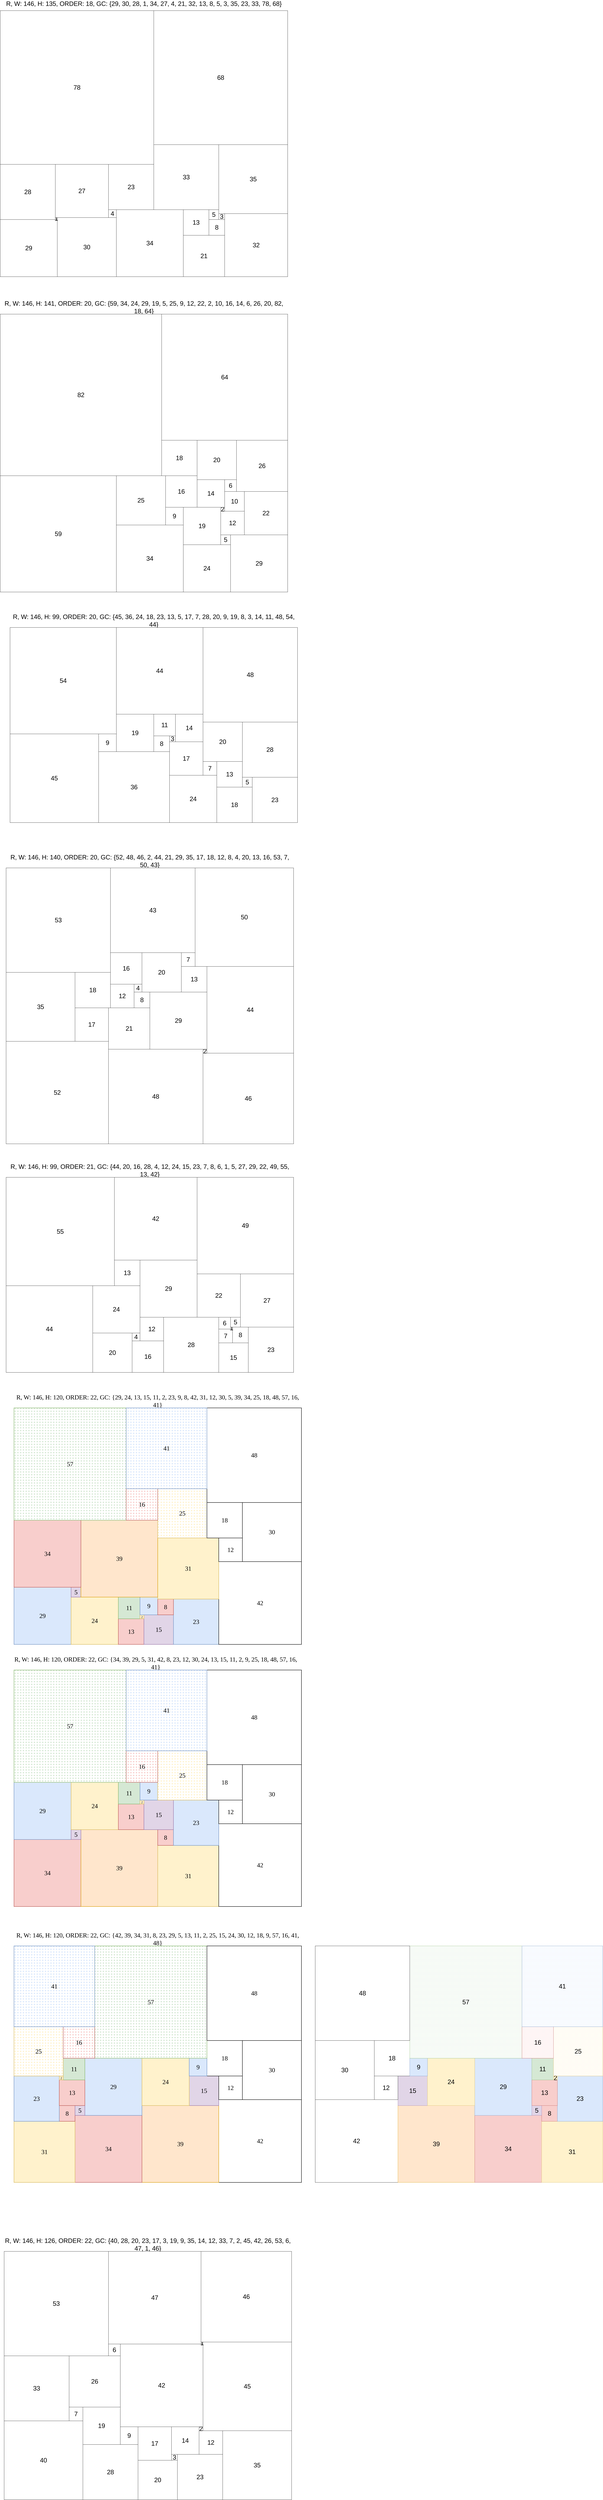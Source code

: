<mxfile version="21.2.1" type="device">
  <diagram name="Page-1" id="H1nZVYqxkzLZFgEqRADx">
    <mxGraphModel dx="1320" dy="6595" grid="0" gridSize="10" guides="1" tooltips="1" connect="1" arrows="1" fold="1" page="1" pageScale="1" pageWidth="850" pageHeight="1100" math="0" shadow="0">
      <root>
        <mxCell id="0" />
        <mxCell id="1" parent="0" />
        <mxCell id="AsBp8XiL8Dx4Y6rQVwFH-9757" value="R, W: 146, H: 135, ORDER: 18, GC: {29, 30, 28, 1, 34, 27, 4, 21, 32, 13, 8, 5, 3, 35, 23, 33, 78, 68} " style="text;html=1;strokeColor=none;fillColor=none;align=center;verticalAlign=middle;whiteSpace=wrap;rounded=0;fontSize=32;" parent="1" vertex="1">
          <mxGeometry x="50" width="1460" height="30" as="geometry" />
        </mxCell>
        <mxCell id="SFHA7BVC_VP3I74WH4uw-636" value="R, W: 146, H: 141, ORDER: 20, GC: {59, 34, 24, 29, 19, 5, 25, 9, 12, 22, 2, 10, 16, 14, 6, 26, 20, 82, 18, 64} " style="text;html=1;strokeColor=none;fillColor=none;align=center;verticalAlign=middle;whiteSpace=wrap;rounded=0;fontSize=32;" parent="1" vertex="1">
          <mxGeometry x="50" y="1540" width="1460" height="30" as="geometry" />
        </mxCell>
        <mxCell id="SFHA7BVC_VP3I74WH4uw-657" value="R, W: 146, H: 99, ORDER: 20, GC: {45, 36, 24, 18, 23, 13, 5, 17, 7, 28, 20, 9, 19, 8, 3, 14, 11, 48, 54, 44} " style="text;html=1;strokeColor=none;fillColor=none;align=center;verticalAlign=middle;whiteSpace=wrap;rounded=0;fontSize=32;" parent="1" vertex="1">
          <mxGeometry x="100" y="3130" width="1460" height="30" as="geometry" />
        </mxCell>
        <mxCell id="SFHA7BVC_VP3I74WH4uw-678" value="R, W: 146, H: 140, ORDER: 20, GC: {52, 48, 46, 2, 44, 21, 29, 35, 17, 18, 12, 8, 4, 20, 13, 16, 53, 7, 50, 43} " style="text;html=1;strokeColor=none;fillColor=none;align=center;verticalAlign=middle;whiteSpace=wrap;rounded=0;fontSize=32;" parent="1" vertex="1">
          <mxGeometry x="80" y="4350" width="1460" height="30" as="geometry" />
        </mxCell>
        <mxCell id="SFHA7BVC_VP3I74WH4uw-699" value="R, W: 146, H: 99, ORDER: 21, GC: {44, 20, 16, 28, 4, 12, 24, 15, 23, 7, 8, 6, 1, 5, 27, 29, 22, 49, 55, 13, 42} " style="text;html=1;strokeColor=none;fillColor=none;align=center;verticalAlign=middle;whiteSpace=wrap;rounded=0;fontSize=32;" parent="1" vertex="1">
          <mxGeometry x="80" y="5920" width="1460" height="30" as="geometry" />
        </mxCell>
        <mxCell id="SFHA7BVC_VP3I74WH4uw-721" value="R, W: 146, H: 120, ORDER: 22, GC: {29, 24, 13, 15, 11, 2, 23, 9, 8, 42, 31, 12, 30, 5, 39, 34, 25, 18, 48, 57, 16, 41} " style="text;html=1;strokeColor=none;fillColor=none;align=center;verticalAlign=middle;whiteSpace=wrap;rounded=0;fontSize=32;fontFamily=CMU Serif;strokeWidth=2;" parent="1" vertex="1">
          <mxGeometry x="120" y="7090" width="1460" height="30" as="geometry" />
        </mxCell>
        <mxCell id="SFHA7BVC_VP3I74WH4uw-744" value="R, W: 146, H: 120, ORDER: 22, GC: {34, 39, 29, 5, 31, 42, 8, 23, 12, 30, 24, 13, 15, 11, 2, 9, 25, 18, 48, 57, 16, 41} " style="text;html=1;strokeColor=none;fillColor=none;align=center;verticalAlign=middle;whiteSpace=wrap;rounded=0;fontSize=32;fontFamily=CMU Serif;strokeWidth=2;" parent="1" vertex="1">
          <mxGeometry x="110" y="8420" width="1460" height="30" as="geometry" />
        </mxCell>
        <mxCell id="SFHA7BVC_VP3I74WH4uw-767" value="R, W: 146, H: 120, ORDER: 22, GC: {42, 39, 34, 31, 8, 23, 29, 5, 13, 11, 2, 25, 15, 24, 30, 12, 18, 9, 57, 16, 41, 48} " style="text;html=1;strokeColor=none;fillColor=none;align=center;verticalAlign=middle;whiteSpace=wrap;rounded=0;fontSize=32;fontFamily=CMU Serif;strokeWidth=2;" parent="1" vertex="1">
          <mxGeometry x="120" y="9820" width="1460" height="30" as="geometry" />
        </mxCell>
        <mxCell id="SFHA7BVC_VP3I74WH4uw-790" value="R, W: 146, H: 126, ORDER: 22, GC: {40, 28, 20, 23, 17, 3, 19, 9, 35, 14, 12, 33, 7, 2, 45, 42, 26, 53, 6, 47, 1, 46} " style="text;html=1;strokeColor=none;fillColor=none;align=center;verticalAlign=middle;whiteSpace=wrap;rounded=0;fontSize=32;" parent="1" vertex="1">
          <mxGeometry x="70" y="11370" width="1460" height="30" as="geometry" />
        </mxCell>
        <mxCell id="SFHA7BVC_VP3I74WH4uw-813" value="" style="group;flipV=1;" parent="1" vertex="1" connectable="0">
          <mxGeometry x="50" y="50" width="1460" height="1350" as="geometry" />
        </mxCell>
        <mxCell id="761dnnyQ54j-Cl0NHfQN-9758" value="29" style="rounded=0;whiteSpace=wrap;html=1;fontSize=32;" parent="SFHA7BVC_VP3I74WH4uw-813" vertex="1">
          <mxGeometry y="1060" width="290" height="290" as="geometry" />
        </mxCell>
        <mxCell id="761dnnyQ54j-Cl0NHfQN-9759" value="30" style="rounded=0;whiteSpace=wrap;html=1;fontSize=32;" parent="SFHA7BVC_VP3I74WH4uw-813" vertex="1">
          <mxGeometry x="290" y="1050" width="300" height="300" as="geometry" />
        </mxCell>
        <mxCell id="761dnnyQ54j-Cl0NHfQN-9760" value="28" style="rounded=0;whiteSpace=wrap;html=1;fontSize=32;" parent="SFHA7BVC_VP3I74WH4uw-813" vertex="1">
          <mxGeometry y="780" width="280" height="280" as="geometry" />
        </mxCell>
        <mxCell id="761dnnyQ54j-Cl0NHfQN-9761" value="1" style="rounded=0;whiteSpace=wrap;html=1;fontSize=32;" parent="SFHA7BVC_VP3I74WH4uw-813" vertex="1">
          <mxGeometry x="280" y="1050" width="10" height="10" as="geometry" />
        </mxCell>
        <mxCell id="761dnnyQ54j-Cl0NHfQN-9762" value="34" style="rounded=0;whiteSpace=wrap;html=1;fontSize=32;" parent="SFHA7BVC_VP3I74WH4uw-813" vertex="1">
          <mxGeometry x="590" y="1010" width="340" height="340" as="geometry" />
        </mxCell>
        <mxCell id="761dnnyQ54j-Cl0NHfQN-9763" value="27" style="rounded=0;whiteSpace=wrap;html=1;fontSize=32;" parent="SFHA7BVC_VP3I74WH4uw-813" vertex="1">
          <mxGeometry x="280" y="780" width="270" height="270" as="geometry" />
        </mxCell>
        <mxCell id="761dnnyQ54j-Cl0NHfQN-9764" value="4" style="rounded=0;whiteSpace=wrap;html=1;fontSize=32;" parent="SFHA7BVC_VP3I74WH4uw-813" vertex="1">
          <mxGeometry x="550" y="1010" width="40" height="40" as="geometry" />
        </mxCell>
        <mxCell id="761dnnyQ54j-Cl0NHfQN-9765" value="21" style="rounded=0;whiteSpace=wrap;html=1;fontSize=32;" parent="SFHA7BVC_VP3I74WH4uw-813" vertex="1">
          <mxGeometry x="930" y="1140" width="210" height="210" as="geometry" />
        </mxCell>
        <mxCell id="761dnnyQ54j-Cl0NHfQN-9766" value="32" style="rounded=0;whiteSpace=wrap;html=1;fontSize=32;" parent="SFHA7BVC_VP3I74WH4uw-813" vertex="1">
          <mxGeometry x="1140" y="1030" width="320" height="320" as="geometry" />
        </mxCell>
        <mxCell id="761dnnyQ54j-Cl0NHfQN-9767" value="13" style="rounded=0;whiteSpace=wrap;html=1;fontSize=32;" parent="SFHA7BVC_VP3I74WH4uw-813" vertex="1">
          <mxGeometry x="930" y="1010" width="130" height="130" as="geometry" />
        </mxCell>
        <mxCell id="761dnnyQ54j-Cl0NHfQN-9768" value="8" style="rounded=0;whiteSpace=wrap;html=1;fontSize=32;" parent="SFHA7BVC_VP3I74WH4uw-813" vertex="1">
          <mxGeometry x="1060" y="1060" width="80" height="80" as="geometry" />
        </mxCell>
        <mxCell id="761dnnyQ54j-Cl0NHfQN-9769" value="5" style="rounded=0;whiteSpace=wrap;html=1;fontSize=32;" parent="SFHA7BVC_VP3I74WH4uw-813" vertex="1">
          <mxGeometry x="1060" y="1010" width="50" height="50" as="geometry" />
        </mxCell>
        <mxCell id="761dnnyQ54j-Cl0NHfQN-9770" value="3" style="rounded=0;whiteSpace=wrap;html=1;fontSize=32;" parent="SFHA7BVC_VP3I74WH4uw-813" vertex="1">
          <mxGeometry x="1110" y="1030" width="30" height="30" as="geometry" />
        </mxCell>
        <mxCell id="761dnnyQ54j-Cl0NHfQN-9771" value="35" style="rounded=0;whiteSpace=wrap;html=1;fontSize=32;" parent="SFHA7BVC_VP3I74WH4uw-813" vertex="1">
          <mxGeometry x="1110" y="680" width="350" height="350" as="geometry" />
        </mxCell>
        <mxCell id="761dnnyQ54j-Cl0NHfQN-9772" value="23" style="rounded=0;whiteSpace=wrap;html=1;fontSize=32;" parent="SFHA7BVC_VP3I74WH4uw-813" vertex="1">
          <mxGeometry x="550" y="780" width="230" height="230" as="geometry" />
        </mxCell>
        <mxCell id="761dnnyQ54j-Cl0NHfQN-9773" value="33" style="rounded=0;whiteSpace=wrap;html=1;fontSize=32;" parent="SFHA7BVC_VP3I74WH4uw-813" vertex="1">
          <mxGeometry x="780" y="680" width="330" height="330" as="geometry" />
        </mxCell>
        <mxCell id="761dnnyQ54j-Cl0NHfQN-9774" value="78" style="rounded=0;whiteSpace=wrap;html=1;fontSize=32;" parent="SFHA7BVC_VP3I74WH4uw-813" vertex="1">
          <mxGeometry width="780" height="780" as="geometry" />
        </mxCell>
        <mxCell id="761dnnyQ54j-Cl0NHfQN-9775" value="68" style="rounded=0;whiteSpace=wrap;html=1;fontSize=32;" parent="SFHA7BVC_VP3I74WH4uw-813" vertex="1">
          <mxGeometry x="780" width="680" height="680" as="geometry" />
        </mxCell>
        <mxCell id="SFHA7BVC_VP3I74WH4uw-814" value="" style="group;flipV=1;" parent="1" vertex="1" connectable="0">
          <mxGeometry x="50" y="1590" width="1460" height="1410" as="geometry" />
        </mxCell>
        <mxCell id="SFHA7BVC_VP3I74WH4uw-637" value="59" style="rounded=0;whiteSpace=wrap;html=1;fontSize=32;" parent="SFHA7BVC_VP3I74WH4uw-814" vertex="1">
          <mxGeometry y="820" width="590" height="590" as="geometry" />
        </mxCell>
        <mxCell id="SFHA7BVC_VP3I74WH4uw-638" value="34" style="rounded=0;whiteSpace=wrap;html=1;fontSize=32;" parent="SFHA7BVC_VP3I74WH4uw-814" vertex="1">
          <mxGeometry x="590" y="1070" width="340" height="340" as="geometry" />
        </mxCell>
        <mxCell id="SFHA7BVC_VP3I74WH4uw-639" value="24" style="rounded=0;whiteSpace=wrap;html=1;fontSize=32;" parent="SFHA7BVC_VP3I74WH4uw-814" vertex="1">
          <mxGeometry x="930" y="1170" width="240" height="240" as="geometry" />
        </mxCell>
        <mxCell id="SFHA7BVC_VP3I74WH4uw-640" value="29" style="rounded=0;whiteSpace=wrap;html=1;fontSize=32;" parent="SFHA7BVC_VP3I74WH4uw-814" vertex="1">
          <mxGeometry x="1170" y="1120" width="290" height="290" as="geometry" />
        </mxCell>
        <mxCell id="SFHA7BVC_VP3I74WH4uw-641" value="19" style="rounded=0;whiteSpace=wrap;html=1;fontSize=32;" parent="SFHA7BVC_VP3I74WH4uw-814" vertex="1">
          <mxGeometry x="930" y="980" width="190" height="190" as="geometry" />
        </mxCell>
        <mxCell id="SFHA7BVC_VP3I74WH4uw-642" value="5" style="rounded=0;whiteSpace=wrap;html=1;fontSize=32;" parent="SFHA7BVC_VP3I74WH4uw-814" vertex="1">
          <mxGeometry x="1120" y="1120" width="50" height="50" as="geometry" />
        </mxCell>
        <mxCell id="SFHA7BVC_VP3I74WH4uw-643" value="25" style="rounded=0;whiteSpace=wrap;html=1;fontSize=32;" parent="SFHA7BVC_VP3I74WH4uw-814" vertex="1">
          <mxGeometry x="590" y="820" width="250" height="250" as="geometry" />
        </mxCell>
        <mxCell id="SFHA7BVC_VP3I74WH4uw-644" value="9" style="rounded=0;whiteSpace=wrap;html=1;fontSize=32;" parent="SFHA7BVC_VP3I74WH4uw-814" vertex="1">
          <mxGeometry x="840" y="980" width="90" height="90" as="geometry" />
        </mxCell>
        <mxCell id="SFHA7BVC_VP3I74WH4uw-645" value="12" style="rounded=0;whiteSpace=wrap;html=1;fontSize=32;" parent="SFHA7BVC_VP3I74WH4uw-814" vertex="1">
          <mxGeometry x="1120" y="1000" width="120" height="120" as="geometry" />
        </mxCell>
        <mxCell id="SFHA7BVC_VP3I74WH4uw-646" value="22" style="rounded=0;whiteSpace=wrap;html=1;fontSize=32;" parent="SFHA7BVC_VP3I74WH4uw-814" vertex="1">
          <mxGeometry x="1240" y="900" width="220" height="220" as="geometry" />
        </mxCell>
        <mxCell id="SFHA7BVC_VP3I74WH4uw-647" value="2" style="rounded=0;whiteSpace=wrap;html=1;fontSize=32;" parent="SFHA7BVC_VP3I74WH4uw-814" vertex="1">
          <mxGeometry x="1120" y="980" width="20" height="20" as="geometry" />
        </mxCell>
        <mxCell id="SFHA7BVC_VP3I74WH4uw-648" value="10" style="rounded=0;whiteSpace=wrap;html=1;fontSize=32;" parent="SFHA7BVC_VP3I74WH4uw-814" vertex="1">
          <mxGeometry x="1140" y="900" width="100" height="100" as="geometry" />
        </mxCell>
        <mxCell id="SFHA7BVC_VP3I74WH4uw-649" value="16" style="rounded=0;whiteSpace=wrap;html=1;fontSize=32;" parent="SFHA7BVC_VP3I74WH4uw-814" vertex="1">
          <mxGeometry x="840" y="820" width="160" height="160" as="geometry" />
        </mxCell>
        <mxCell id="SFHA7BVC_VP3I74WH4uw-650" value="14" style="rounded=0;whiteSpace=wrap;html=1;fontSize=32;" parent="SFHA7BVC_VP3I74WH4uw-814" vertex="1">
          <mxGeometry x="1000" y="840" width="140" height="140" as="geometry" />
        </mxCell>
        <mxCell id="SFHA7BVC_VP3I74WH4uw-651" value="6" style="rounded=0;whiteSpace=wrap;html=1;fontSize=32;" parent="SFHA7BVC_VP3I74WH4uw-814" vertex="1">
          <mxGeometry x="1140" y="840" width="60" height="60" as="geometry" />
        </mxCell>
        <mxCell id="SFHA7BVC_VP3I74WH4uw-652" value="26" style="rounded=0;whiteSpace=wrap;html=1;fontSize=32;" parent="SFHA7BVC_VP3I74WH4uw-814" vertex="1">
          <mxGeometry x="1200" y="640" width="260" height="260" as="geometry" />
        </mxCell>
        <mxCell id="SFHA7BVC_VP3I74WH4uw-653" value="20" style="rounded=0;whiteSpace=wrap;html=1;fontSize=32;" parent="SFHA7BVC_VP3I74WH4uw-814" vertex="1">
          <mxGeometry x="1000" y="640" width="200" height="200" as="geometry" />
        </mxCell>
        <mxCell id="SFHA7BVC_VP3I74WH4uw-654" value="82" style="rounded=0;whiteSpace=wrap;html=1;fontSize=32;" parent="SFHA7BVC_VP3I74WH4uw-814" vertex="1">
          <mxGeometry width="820" height="820" as="geometry" />
        </mxCell>
        <mxCell id="SFHA7BVC_VP3I74WH4uw-655" value="18" style="rounded=0;whiteSpace=wrap;html=1;fontSize=32;" parent="SFHA7BVC_VP3I74WH4uw-814" vertex="1">
          <mxGeometry x="820" y="640" width="180" height="180" as="geometry" />
        </mxCell>
        <mxCell id="SFHA7BVC_VP3I74WH4uw-656" value="64" style="rounded=0;whiteSpace=wrap;html=1;fontSize=32;" parent="SFHA7BVC_VP3I74WH4uw-814" vertex="1">
          <mxGeometry x="820" width="640" height="640" as="geometry" />
        </mxCell>
        <mxCell id="SFHA7BVC_VP3I74WH4uw-815" value="" style="group;flipV=1;" parent="1" vertex="1" connectable="0">
          <mxGeometry x="100" y="3180" width="1460" height="990" as="geometry" />
        </mxCell>
        <mxCell id="SFHA7BVC_VP3I74WH4uw-658" value="45" style="rounded=0;whiteSpace=wrap;html=1;fontSize=32;" parent="SFHA7BVC_VP3I74WH4uw-815" vertex="1">
          <mxGeometry y="540" width="450" height="450" as="geometry" />
        </mxCell>
        <mxCell id="SFHA7BVC_VP3I74WH4uw-659" value="36" style="rounded=0;whiteSpace=wrap;html=1;fontSize=32;" parent="SFHA7BVC_VP3I74WH4uw-815" vertex="1">
          <mxGeometry x="450" y="630" width="360" height="360" as="geometry" />
        </mxCell>
        <mxCell id="SFHA7BVC_VP3I74WH4uw-660" value="24" style="rounded=0;whiteSpace=wrap;html=1;fontSize=32;" parent="SFHA7BVC_VP3I74WH4uw-815" vertex="1">
          <mxGeometry x="810" y="750" width="240" height="240" as="geometry" />
        </mxCell>
        <mxCell id="SFHA7BVC_VP3I74WH4uw-661" value="18" style="rounded=0;whiteSpace=wrap;html=1;fontSize=32;" parent="SFHA7BVC_VP3I74WH4uw-815" vertex="1">
          <mxGeometry x="1050" y="810" width="180" height="180" as="geometry" />
        </mxCell>
        <mxCell id="SFHA7BVC_VP3I74WH4uw-662" value="23" style="rounded=0;whiteSpace=wrap;html=1;fontSize=32;" parent="SFHA7BVC_VP3I74WH4uw-815" vertex="1">
          <mxGeometry x="1230" y="760" width="230" height="230" as="geometry" />
        </mxCell>
        <mxCell id="SFHA7BVC_VP3I74WH4uw-663" value="13" style="rounded=0;whiteSpace=wrap;html=1;fontSize=32;" parent="SFHA7BVC_VP3I74WH4uw-815" vertex="1">
          <mxGeometry x="1050" y="680" width="130" height="130" as="geometry" />
        </mxCell>
        <mxCell id="SFHA7BVC_VP3I74WH4uw-664" value="5" style="rounded=0;whiteSpace=wrap;html=1;fontSize=32;" parent="SFHA7BVC_VP3I74WH4uw-815" vertex="1">
          <mxGeometry x="1180" y="760" width="50" height="50" as="geometry" />
        </mxCell>
        <mxCell id="SFHA7BVC_VP3I74WH4uw-665" value="17" style="rounded=0;whiteSpace=wrap;html=1;fontSize=32;" parent="SFHA7BVC_VP3I74WH4uw-815" vertex="1">
          <mxGeometry x="810" y="580" width="170" height="170" as="geometry" />
        </mxCell>
        <mxCell id="SFHA7BVC_VP3I74WH4uw-666" value="7" style="rounded=0;whiteSpace=wrap;html=1;fontSize=32;" parent="SFHA7BVC_VP3I74WH4uw-815" vertex="1">
          <mxGeometry x="980" y="680" width="70" height="70" as="geometry" />
        </mxCell>
        <mxCell id="SFHA7BVC_VP3I74WH4uw-667" value="28" style="rounded=0;whiteSpace=wrap;html=1;fontSize=32;" parent="SFHA7BVC_VP3I74WH4uw-815" vertex="1">
          <mxGeometry x="1180" y="480" width="280" height="280" as="geometry" />
        </mxCell>
        <mxCell id="SFHA7BVC_VP3I74WH4uw-668" value="20" style="rounded=0;whiteSpace=wrap;html=1;fontSize=32;" parent="SFHA7BVC_VP3I74WH4uw-815" vertex="1">
          <mxGeometry x="980" y="480" width="200" height="200" as="geometry" />
        </mxCell>
        <mxCell id="SFHA7BVC_VP3I74WH4uw-669" value="9" style="rounded=0;whiteSpace=wrap;html=1;fontSize=32;" parent="SFHA7BVC_VP3I74WH4uw-815" vertex="1">
          <mxGeometry x="450" y="540" width="90" height="90" as="geometry" />
        </mxCell>
        <mxCell id="SFHA7BVC_VP3I74WH4uw-670" value="19" style="rounded=0;whiteSpace=wrap;html=1;fontSize=32;" parent="SFHA7BVC_VP3I74WH4uw-815" vertex="1">
          <mxGeometry x="540" y="440" width="190" height="190" as="geometry" />
        </mxCell>
        <mxCell id="SFHA7BVC_VP3I74WH4uw-671" value="8" style="rounded=0;whiteSpace=wrap;html=1;fontSize=32;" parent="SFHA7BVC_VP3I74WH4uw-815" vertex="1">
          <mxGeometry x="730" y="550" width="80" height="80" as="geometry" />
        </mxCell>
        <mxCell id="SFHA7BVC_VP3I74WH4uw-672" value="3" style="rounded=0;whiteSpace=wrap;html=1;fontSize=32;" parent="SFHA7BVC_VP3I74WH4uw-815" vertex="1">
          <mxGeometry x="810" y="550" width="30" height="30" as="geometry" />
        </mxCell>
        <mxCell id="SFHA7BVC_VP3I74WH4uw-673" value="14" style="rounded=0;whiteSpace=wrap;html=1;fontSize=32;" parent="SFHA7BVC_VP3I74WH4uw-815" vertex="1">
          <mxGeometry x="840" y="440" width="140" height="140" as="geometry" />
        </mxCell>
        <mxCell id="SFHA7BVC_VP3I74WH4uw-674" value="11" style="rounded=0;whiteSpace=wrap;html=1;fontSize=32;" parent="SFHA7BVC_VP3I74WH4uw-815" vertex="1">
          <mxGeometry x="730" y="440" width="110" height="110" as="geometry" />
        </mxCell>
        <mxCell id="SFHA7BVC_VP3I74WH4uw-675" value="48" style="rounded=0;whiteSpace=wrap;html=1;fontSize=32;" parent="SFHA7BVC_VP3I74WH4uw-815" vertex="1">
          <mxGeometry x="980" width="480" height="480" as="geometry" />
        </mxCell>
        <mxCell id="SFHA7BVC_VP3I74WH4uw-676" value="54" style="rounded=0;whiteSpace=wrap;html=1;fontSize=32;" parent="SFHA7BVC_VP3I74WH4uw-815" vertex="1">
          <mxGeometry width="540" height="540" as="geometry" />
        </mxCell>
        <mxCell id="SFHA7BVC_VP3I74WH4uw-677" value="44" style="rounded=0;whiteSpace=wrap;html=1;fontSize=32;" parent="SFHA7BVC_VP3I74WH4uw-815" vertex="1">
          <mxGeometry x="540" width="440" height="440" as="geometry" />
        </mxCell>
        <mxCell id="SFHA7BVC_VP3I74WH4uw-816" value="" style="group;flipV=1;" parent="1" vertex="1" connectable="0">
          <mxGeometry x="80" y="4400" width="1460" height="1400" as="geometry" />
        </mxCell>
        <mxCell id="SFHA7BVC_VP3I74WH4uw-679" value="52" style="rounded=0;whiteSpace=wrap;html=1;fontSize=32;" parent="SFHA7BVC_VP3I74WH4uw-816" vertex="1">
          <mxGeometry y="880" width="520" height="520" as="geometry" />
        </mxCell>
        <mxCell id="SFHA7BVC_VP3I74WH4uw-680" value="48" style="rounded=0;whiteSpace=wrap;html=1;fontSize=32;" parent="SFHA7BVC_VP3I74WH4uw-816" vertex="1">
          <mxGeometry x="520" y="920" width="480" height="480" as="geometry" />
        </mxCell>
        <mxCell id="SFHA7BVC_VP3I74WH4uw-681" value="46" style="rounded=0;whiteSpace=wrap;html=1;fontSize=32;" parent="SFHA7BVC_VP3I74WH4uw-816" vertex="1">
          <mxGeometry x="1000" y="940" width="460" height="460" as="geometry" />
        </mxCell>
        <mxCell id="SFHA7BVC_VP3I74WH4uw-682" value="2" style="rounded=0;whiteSpace=wrap;html=1;fontSize=32;" parent="SFHA7BVC_VP3I74WH4uw-816" vertex="1">
          <mxGeometry x="1000" y="920" width="20" height="20" as="geometry" />
        </mxCell>
        <mxCell id="SFHA7BVC_VP3I74WH4uw-683" value="44" style="rounded=0;whiteSpace=wrap;html=1;fontSize=32;" parent="SFHA7BVC_VP3I74WH4uw-816" vertex="1">
          <mxGeometry x="1020" y="500" width="440" height="440" as="geometry" />
        </mxCell>
        <mxCell id="SFHA7BVC_VP3I74WH4uw-684" value="21" style="rounded=0;whiteSpace=wrap;html=1;fontSize=32;" parent="SFHA7BVC_VP3I74WH4uw-816" vertex="1">
          <mxGeometry x="520" y="710" width="210" height="210" as="geometry" />
        </mxCell>
        <mxCell id="SFHA7BVC_VP3I74WH4uw-685" value="29" style="rounded=0;whiteSpace=wrap;html=1;fontSize=32;" parent="SFHA7BVC_VP3I74WH4uw-816" vertex="1">
          <mxGeometry x="730" y="630" width="290" height="290" as="geometry" />
        </mxCell>
        <mxCell id="SFHA7BVC_VP3I74WH4uw-686" value="35" style="rounded=0;whiteSpace=wrap;html=1;fontSize=32;" parent="SFHA7BVC_VP3I74WH4uw-816" vertex="1">
          <mxGeometry y="530" width="350" height="350" as="geometry" />
        </mxCell>
        <mxCell id="SFHA7BVC_VP3I74WH4uw-687" value="17" style="rounded=0;whiteSpace=wrap;html=1;fontSize=32;" parent="SFHA7BVC_VP3I74WH4uw-816" vertex="1">
          <mxGeometry x="350" y="710" width="170" height="170" as="geometry" />
        </mxCell>
        <mxCell id="SFHA7BVC_VP3I74WH4uw-688" value="18" style="rounded=0;whiteSpace=wrap;html=1;fontSize=32;" parent="SFHA7BVC_VP3I74WH4uw-816" vertex="1">
          <mxGeometry x="350" y="530" width="180" height="180" as="geometry" />
        </mxCell>
        <mxCell id="SFHA7BVC_VP3I74WH4uw-689" value="12" style="rounded=0;whiteSpace=wrap;html=1;fontSize=32;" parent="SFHA7BVC_VP3I74WH4uw-816" vertex="1">
          <mxGeometry x="530" y="590" width="120" height="120" as="geometry" />
        </mxCell>
        <mxCell id="SFHA7BVC_VP3I74WH4uw-690" value="8" style="rounded=0;whiteSpace=wrap;html=1;fontSize=32;" parent="SFHA7BVC_VP3I74WH4uw-816" vertex="1">
          <mxGeometry x="650" y="630" width="80" height="80" as="geometry" />
        </mxCell>
        <mxCell id="SFHA7BVC_VP3I74WH4uw-691" value="4" style="rounded=0;whiteSpace=wrap;html=1;fontSize=32;" parent="SFHA7BVC_VP3I74WH4uw-816" vertex="1">
          <mxGeometry x="650" y="590" width="40" height="40" as="geometry" />
        </mxCell>
        <mxCell id="SFHA7BVC_VP3I74WH4uw-692" value="20" style="rounded=0;whiteSpace=wrap;html=1;fontSize=32;" parent="SFHA7BVC_VP3I74WH4uw-816" vertex="1">
          <mxGeometry x="690" y="430" width="200" height="200" as="geometry" />
        </mxCell>
        <mxCell id="SFHA7BVC_VP3I74WH4uw-693" value="13" style="rounded=0;whiteSpace=wrap;html=1;fontSize=32;" parent="SFHA7BVC_VP3I74WH4uw-816" vertex="1">
          <mxGeometry x="890" y="500" width="130" height="130" as="geometry" />
        </mxCell>
        <mxCell id="SFHA7BVC_VP3I74WH4uw-694" value="16" style="rounded=0;whiteSpace=wrap;html=1;fontSize=32;" parent="SFHA7BVC_VP3I74WH4uw-816" vertex="1">
          <mxGeometry x="530" y="430" width="160" height="160" as="geometry" />
        </mxCell>
        <mxCell id="SFHA7BVC_VP3I74WH4uw-695" value="53" style="rounded=0;whiteSpace=wrap;html=1;fontSize=32;" parent="SFHA7BVC_VP3I74WH4uw-816" vertex="1">
          <mxGeometry width="530" height="530" as="geometry" />
        </mxCell>
        <mxCell id="SFHA7BVC_VP3I74WH4uw-696" value="7" style="rounded=0;whiteSpace=wrap;html=1;fontSize=32;" parent="SFHA7BVC_VP3I74WH4uw-816" vertex="1">
          <mxGeometry x="890" y="430" width="70" height="70" as="geometry" />
        </mxCell>
        <mxCell id="SFHA7BVC_VP3I74WH4uw-697" value="50" style="rounded=0;whiteSpace=wrap;html=1;fontSize=32;" parent="SFHA7BVC_VP3I74WH4uw-816" vertex="1">
          <mxGeometry x="960" width="500" height="500" as="geometry" />
        </mxCell>
        <mxCell id="SFHA7BVC_VP3I74WH4uw-698" value="43" style="rounded=0;whiteSpace=wrap;html=1;fontSize=32;" parent="SFHA7BVC_VP3I74WH4uw-816" vertex="1">
          <mxGeometry x="530" width="430" height="430" as="geometry" />
        </mxCell>
        <mxCell id="SFHA7BVC_VP3I74WH4uw-817" value="" style="group;flipV=1;" parent="1" vertex="1" connectable="0">
          <mxGeometry x="80" y="5970" width="1460" height="990" as="geometry" />
        </mxCell>
        <mxCell id="SFHA7BVC_VP3I74WH4uw-700" value="44" style="rounded=0;whiteSpace=wrap;html=1;fontSize=32;" parent="SFHA7BVC_VP3I74WH4uw-817" vertex="1">
          <mxGeometry y="550" width="440" height="440" as="geometry" />
        </mxCell>
        <mxCell id="SFHA7BVC_VP3I74WH4uw-701" value="20" style="rounded=0;whiteSpace=wrap;html=1;fontSize=32;" parent="SFHA7BVC_VP3I74WH4uw-817" vertex="1">
          <mxGeometry x="440" y="790" width="200" height="200" as="geometry" />
        </mxCell>
        <mxCell id="SFHA7BVC_VP3I74WH4uw-702" value="16" style="rounded=0;whiteSpace=wrap;html=1;fontSize=32;" parent="SFHA7BVC_VP3I74WH4uw-817" vertex="1">
          <mxGeometry x="640" y="830" width="160" height="160" as="geometry" />
        </mxCell>
        <mxCell id="SFHA7BVC_VP3I74WH4uw-703" value="28" style="rounded=0;whiteSpace=wrap;html=1;fontSize=32;" parent="SFHA7BVC_VP3I74WH4uw-817" vertex="1">
          <mxGeometry x="800" y="710" width="280" height="280" as="geometry" />
        </mxCell>
        <mxCell id="SFHA7BVC_VP3I74WH4uw-704" value="4" style="rounded=0;whiteSpace=wrap;html=1;fontSize=32;" parent="SFHA7BVC_VP3I74WH4uw-817" vertex="1">
          <mxGeometry x="640" y="790" width="40" height="40" as="geometry" />
        </mxCell>
        <mxCell id="SFHA7BVC_VP3I74WH4uw-705" value="12" style="rounded=0;whiteSpace=wrap;html=1;fontSize=32;" parent="SFHA7BVC_VP3I74WH4uw-817" vertex="1">
          <mxGeometry x="680" y="710" width="120" height="120" as="geometry" />
        </mxCell>
        <mxCell id="SFHA7BVC_VP3I74WH4uw-706" value="24" style="rounded=0;whiteSpace=wrap;html=1;fontSize=32;" parent="SFHA7BVC_VP3I74WH4uw-817" vertex="1">
          <mxGeometry x="440" y="550" width="240" height="240" as="geometry" />
        </mxCell>
        <mxCell id="SFHA7BVC_VP3I74WH4uw-707" value="15" style="rounded=0;whiteSpace=wrap;html=1;fontSize=32;" parent="SFHA7BVC_VP3I74WH4uw-817" vertex="1">
          <mxGeometry x="1080" y="840" width="150" height="150" as="geometry" />
        </mxCell>
        <mxCell id="SFHA7BVC_VP3I74WH4uw-708" value="23" style="rounded=0;whiteSpace=wrap;html=1;fontSize=32;" parent="SFHA7BVC_VP3I74WH4uw-817" vertex="1">
          <mxGeometry x="1230" y="760" width="230" height="230" as="geometry" />
        </mxCell>
        <mxCell id="SFHA7BVC_VP3I74WH4uw-709" value="7" style="rounded=0;whiteSpace=wrap;html=1;fontSize=32;" parent="SFHA7BVC_VP3I74WH4uw-817" vertex="1">
          <mxGeometry x="1080" y="770" width="70" height="70" as="geometry" />
        </mxCell>
        <mxCell id="SFHA7BVC_VP3I74WH4uw-710" value="8" style="rounded=0;whiteSpace=wrap;html=1;fontSize=32;" parent="SFHA7BVC_VP3I74WH4uw-817" vertex="1">
          <mxGeometry x="1150" y="760" width="80" height="80" as="geometry" />
        </mxCell>
        <mxCell id="SFHA7BVC_VP3I74WH4uw-711" value="6" style="rounded=0;whiteSpace=wrap;html=1;fontSize=32;" parent="SFHA7BVC_VP3I74WH4uw-817" vertex="1">
          <mxGeometry x="1080" y="710" width="60" height="60" as="geometry" />
        </mxCell>
        <mxCell id="SFHA7BVC_VP3I74WH4uw-712" value="1" style="rounded=0;whiteSpace=wrap;html=1;fontSize=32;" parent="SFHA7BVC_VP3I74WH4uw-817" vertex="1">
          <mxGeometry x="1140" y="760" width="10" height="10" as="geometry" />
        </mxCell>
        <mxCell id="SFHA7BVC_VP3I74WH4uw-713" value="5" style="rounded=0;whiteSpace=wrap;html=1;fontSize=32;" parent="SFHA7BVC_VP3I74WH4uw-817" vertex="1">
          <mxGeometry x="1140" y="710" width="50" height="50" as="geometry" />
        </mxCell>
        <mxCell id="SFHA7BVC_VP3I74WH4uw-714" value="27" style="rounded=0;whiteSpace=wrap;html=1;fontSize=32;" parent="SFHA7BVC_VP3I74WH4uw-817" vertex="1">
          <mxGeometry x="1190" y="490" width="270" height="270" as="geometry" />
        </mxCell>
        <mxCell id="SFHA7BVC_VP3I74WH4uw-715" value="29" style="rounded=0;whiteSpace=wrap;html=1;fontSize=32;" parent="SFHA7BVC_VP3I74WH4uw-817" vertex="1">
          <mxGeometry x="680" y="420" width="290" height="290" as="geometry" />
        </mxCell>
        <mxCell id="SFHA7BVC_VP3I74WH4uw-716" value="22" style="rounded=0;whiteSpace=wrap;html=1;fontSize=32;" parent="SFHA7BVC_VP3I74WH4uw-817" vertex="1">
          <mxGeometry x="970" y="490" width="220" height="220" as="geometry" />
        </mxCell>
        <mxCell id="SFHA7BVC_VP3I74WH4uw-717" value="49" style="rounded=0;whiteSpace=wrap;html=1;fontSize=32;" parent="SFHA7BVC_VP3I74WH4uw-817" vertex="1">
          <mxGeometry x="970" width="490" height="490" as="geometry" />
        </mxCell>
        <mxCell id="SFHA7BVC_VP3I74WH4uw-718" value="55" style="rounded=0;whiteSpace=wrap;html=1;fontSize=32;" parent="SFHA7BVC_VP3I74WH4uw-817" vertex="1">
          <mxGeometry width="550" height="550" as="geometry" />
        </mxCell>
        <mxCell id="SFHA7BVC_VP3I74WH4uw-719" value="13" style="rounded=0;whiteSpace=wrap;html=1;fontSize=32;" parent="SFHA7BVC_VP3I74WH4uw-817" vertex="1">
          <mxGeometry x="550" y="420" width="130" height="130" as="geometry" />
        </mxCell>
        <mxCell id="SFHA7BVC_VP3I74WH4uw-720" value="42" style="rounded=0;whiteSpace=wrap;html=1;fontSize=32;" parent="SFHA7BVC_VP3I74WH4uw-817" vertex="1">
          <mxGeometry x="550" width="420" height="420" as="geometry" />
        </mxCell>
        <mxCell id="SFHA7BVC_VP3I74WH4uw-843" value="" style="group;flipV=1;flipH=1;fontFamily=CMU Serif;strokeWidth=2;" parent="1" vertex="1" connectable="0">
          <mxGeometry x="120" y="9870" width="1460" height="1200" as="geometry" />
        </mxCell>
        <mxCell id="SFHA7BVC_VP3I74WH4uw-768" value="42" style="rounded=0;whiteSpace=wrap;html=1;fontSize=32;fontFamily=CMU Serif;strokeWidth=2;" parent="SFHA7BVC_VP3I74WH4uw-843" vertex="1">
          <mxGeometry x="1040" y="780" width="420" height="420" as="geometry" />
        </mxCell>
        <mxCell id="SFHA7BVC_VP3I74WH4uw-769" value="39" style="rounded=0;whiteSpace=wrap;html=1;fontSize=32;fillColor=#ffe6cc;strokeColor=#d79b00;fontFamily=CMU Serif;strokeWidth=2;" parent="SFHA7BVC_VP3I74WH4uw-843" vertex="1">
          <mxGeometry x="650" y="810" width="390" height="390" as="geometry" />
        </mxCell>
        <mxCell id="SFHA7BVC_VP3I74WH4uw-770" value="34" style="rounded=0;whiteSpace=wrap;html=1;fontSize=32;fillColor=#f8cecc;strokeColor=#b85450;fontFamily=CMU Serif;strokeWidth=2;" parent="SFHA7BVC_VP3I74WH4uw-843" vertex="1">
          <mxGeometry x="310" y="860" width="340" height="340" as="geometry" />
        </mxCell>
        <mxCell id="SFHA7BVC_VP3I74WH4uw-771" value="31" style="rounded=0;whiteSpace=wrap;html=1;fontSize=32;fillColor=#fff2cc;strokeColor=#d6b656;fontFamily=CMU Serif;strokeWidth=2;" parent="SFHA7BVC_VP3I74WH4uw-843" vertex="1">
          <mxGeometry y="890" width="310" height="310" as="geometry" />
        </mxCell>
        <mxCell id="SFHA7BVC_VP3I74WH4uw-772" value="8" style="rounded=0;whiteSpace=wrap;html=1;fontSize=32;fillColor=#f8cecc;strokeColor=#b85450;fontFamily=CMU Serif;strokeWidth=2;" parent="SFHA7BVC_VP3I74WH4uw-843" vertex="1">
          <mxGeometry x="230" y="810" width="80" height="80" as="geometry" />
        </mxCell>
        <mxCell id="SFHA7BVC_VP3I74WH4uw-773" value="23" style="rounded=0;whiteSpace=wrap;html=1;fontSize=32;fillColor=#dae8fc;strokeColor=#6c8ebf;fontFamily=CMU Serif;strokeWidth=2;" parent="SFHA7BVC_VP3I74WH4uw-843" vertex="1">
          <mxGeometry y="660" width="230" height="230" as="geometry" />
        </mxCell>
        <mxCell id="SFHA7BVC_VP3I74WH4uw-774" value="29" style="rounded=0;whiteSpace=wrap;html=1;fontSize=32;fillColor=#dae8fc;strokeColor=#6c8ebf;fontFamily=CMU Serif;strokeWidth=2;" parent="SFHA7BVC_VP3I74WH4uw-843" vertex="1">
          <mxGeometry x="360" y="570" width="290" height="290" as="geometry" />
        </mxCell>
        <mxCell id="SFHA7BVC_VP3I74WH4uw-775" value="5" style="rounded=0;whiteSpace=wrap;html=1;fontSize=32;fillColor=#e1d5e7;strokeColor=#9673a6;fontFamily=CMU Serif;strokeWidth=2;" parent="SFHA7BVC_VP3I74WH4uw-843" vertex="1">
          <mxGeometry x="310" y="810" width="50" height="50" as="geometry" />
        </mxCell>
        <mxCell id="SFHA7BVC_VP3I74WH4uw-776" value="13" style="rounded=0;whiteSpace=wrap;html=1;fontSize=32;fillColor=#f8cecc;strokeColor=#b85450;fontFamily=CMU Serif;strokeWidth=2;" parent="SFHA7BVC_VP3I74WH4uw-843" vertex="1">
          <mxGeometry x="230" y="680" width="130" height="130" as="geometry" />
        </mxCell>
        <mxCell id="SFHA7BVC_VP3I74WH4uw-777" value="11" style="rounded=0;whiteSpace=wrap;html=1;fontSize=32;fillColor=#d5e8d4;strokeColor=#82b366;fontFamily=CMU Serif;strokeWidth=2;" parent="SFHA7BVC_VP3I74WH4uw-843" vertex="1">
          <mxGeometry x="250" y="570" width="110" height="110" as="geometry" />
        </mxCell>
        <mxCell id="SFHA7BVC_VP3I74WH4uw-778" value="2" style="rounded=0;whiteSpace=wrap;html=1;fontSize=16;fillColor=#fff2cc;strokeColor=#d6b656;fontFamily=CMU Serif;strokeWidth=2;" parent="SFHA7BVC_VP3I74WH4uw-843" vertex="1">
          <mxGeometry x="230" y="660" width="20" height="20" as="geometry" />
        </mxCell>
        <mxCell id="SFHA7BVC_VP3I74WH4uw-779" value="25" style="rounded=0;whiteSpace=wrap;html=1;fontSize=32;fillColor=#fff2cc;strokeColor=#d6b656;fillStyle=dots;fontFamily=CMU Serif;strokeWidth=2;" parent="SFHA7BVC_VP3I74WH4uw-843" vertex="1">
          <mxGeometry y="410" width="250" height="250" as="geometry" />
        </mxCell>
        <mxCell id="SFHA7BVC_VP3I74WH4uw-780" value="15" style="rounded=0;whiteSpace=wrap;html=1;fontSize=32;fillColor=#e1d5e7;strokeColor=#9673a6;fontFamily=CMU Serif;strokeWidth=2;" parent="SFHA7BVC_VP3I74WH4uw-843" vertex="1">
          <mxGeometry x="890" y="660" width="150" height="150" as="geometry" />
        </mxCell>
        <mxCell id="SFHA7BVC_VP3I74WH4uw-781" value="24" style="rounded=0;whiteSpace=wrap;html=1;fontSize=32;fillColor=#fff2cc;strokeColor=#d6b656;fontFamily=CMU Serif;strokeWidth=2;" parent="SFHA7BVC_VP3I74WH4uw-843" vertex="1">
          <mxGeometry x="650" y="570" width="240" height="240" as="geometry" />
        </mxCell>
        <mxCell id="SFHA7BVC_VP3I74WH4uw-782" value="30" style="rounded=0;whiteSpace=wrap;html=1;fontSize=32;fontFamily=CMU Serif;strokeWidth=2;" parent="SFHA7BVC_VP3I74WH4uw-843" vertex="1">
          <mxGeometry x="1160" y="480" width="300" height="300" as="geometry" />
        </mxCell>
        <mxCell id="SFHA7BVC_VP3I74WH4uw-783" value="12" style="rounded=0;whiteSpace=wrap;html=1;fontSize=32;fontFamily=CMU Serif;strokeWidth=2;" parent="SFHA7BVC_VP3I74WH4uw-843" vertex="1">
          <mxGeometry x="1040" y="660" width="120" height="120" as="geometry" />
        </mxCell>
        <mxCell id="SFHA7BVC_VP3I74WH4uw-784" value="18" style="rounded=0;whiteSpace=wrap;html=1;fontSize=32;fontFamily=CMU Serif;strokeWidth=2;" parent="SFHA7BVC_VP3I74WH4uw-843" vertex="1">
          <mxGeometry x="980" y="480" width="180" height="180" as="geometry" />
        </mxCell>
        <mxCell id="SFHA7BVC_VP3I74WH4uw-785" value="9" style="rounded=0;whiteSpace=wrap;html=1;fontSize=32;fillColor=#dae8fc;strokeColor=#6c8ebf;fontFamily=CMU Serif;strokeWidth=2;" parent="SFHA7BVC_VP3I74WH4uw-843" vertex="1">
          <mxGeometry x="890" y="570" width="90" height="90" as="geometry" />
        </mxCell>
        <mxCell id="SFHA7BVC_VP3I74WH4uw-786" value="57" style="rounded=0;whiteSpace=wrap;html=1;fontSize=32;fillColor=#d5e8d4;strokeColor=#82b366;fillStyle=dots;fontFamily=CMU Serif;strokeWidth=2;" parent="SFHA7BVC_VP3I74WH4uw-843" vertex="1">
          <mxGeometry x="410" width="570" height="570" as="geometry" />
        </mxCell>
        <mxCell id="SFHA7BVC_VP3I74WH4uw-787" value="16" style="rounded=0;whiteSpace=wrap;html=1;fontSize=32;fillColor=#f8cecc;strokeColor=#b85450;fillStyle=dots;fontFamily=CMU Serif;strokeWidth=2;" parent="SFHA7BVC_VP3I74WH4uw-843" vertex="1">
          <mxGeometry x="250" y="410" width="160" height="160" as="geometry" />
        </mxCell>
        <mxCell id="SFHA7BVC_VP3I74WH4uw-788" value="41" style="rounded=0;whiteSpace=wrap;html=1;fontSize=32;fillColor=#dae8fc;strokeColor=#6c8ebf;fillStyle=dots;fontFamily=CMU Serif;strokeWidth=2;" parent="SFHA7BVC_VP3I74WH4uw-843" vertex="1">
          <mxGeometry width="410" height="410" as="geometry" />
        </mxCell>
        <mxCell id="SFHA7BVC_VP3I74WH4uw-789" value="48" style="rounded=0;whiteSpace=wrap;html=1;fontSize=32;fontFamily=CMU Serif;strokeWidth=2;" parent="SFHA7BVC_VP3I74WH4uw-843" vertex="1">
          <mxGeometry x="980" width="480" height="480" as="geometry" />
        </mxCell>
        <mxCell id="SFHA7BVC_VP3I74WH4uw-844" value="" style="group;flipV=1;" parent="1" vertex="1" connectable="0">
          <mxGeometry x="70" y="11420" width="1460" height="1260" as="geometry" />
        </mxCell>
        <mxCell id="SFHA7BVC_VP3I74WH4uw-791" value="40" style="rounded=0;whiteSpace=wrap;html=1;fontSize=32;" parent="SFHA7BVC_VP3I74WH4uw-844" vertex="1">
          <mxGeometry y="860" width="400" height="400" as="geometry" />
        </mxCell>
        <mxCell id="SFHA7BVC_VP3I74WH4uw-792" value="28" style="rounded=0;whiteSpace=wrap;html=1;fontSize=32;" parent="SFHA7BVC_VP3I74WH4uw-844" vertex="1">
          <mxGeometry x="400" y="980" width="280" height="280" as="geometry" />
        </mxCell>
        <mxCell id="SFHA7BVC_VP3I74WH4uw-793" value="20" style="rounded=0;whiteSpace=wrap;html=1;fontSize=32;" parent="SFHA7BVC_VP3I74WH4uw-844" vertex="1">
          <mxGeometry x="680" y="1060" width="200" height="200" as="geometry" />
        </mxCell>
        <mxCell id="SFHA7BVC_VP3I74WH4uw-794" value="23" style="rounded=0;whiteSpace=wrap;html=1;fontSize=32;" parent="SFHA7BVC_VP3I74WH4uw-844" vertex="1">
          <mxGeometry x="880" y="1030" width="230" height="230" as="geometry" />
        </mxCell>
        <mxCell id="SFHA7BVC_VP3I74WH4uw-795" value="17" style="rounded=0;whiteSpace=wrap;html=1;fontSize=32;" parent="SFHA7BVC_VP3I74WH4uw-844" vertex="1">
          <mxGeometry x="680" y="890" width="170" height="170" as="geometry" />
        </mxCell>
        <mxCell id="SFHA7BVC_VP3I74WH4uw-796" value="3" style="rounded=0;whiteSpace=wrap;html=1;fontSize=32;" parent="SFHA7BVC_VP3I74WH4uw-844" vertex="1">
          <mxGeometry x="850" y="1030" width="30" height="30" as="geometry" />
        </mxCell>
        <mxCell id="SFHA7BVC_VP3I74WH4uw-797" value="19" style="rounded=0;whiteSpace=wrap;html=1;fontSize=32;" parent="SFHA7BVC_VP3I74WH4uw-844" vertex="1">
          <mxGeometry x="400" y="790" width="190" height="190" as="geometry" />
        </mxCell>
        <mxCell id="SFHA7BVC_VP3I74WH4uw-798" value="9" style="rounded=0;whiteSpace=wrap;html=1;fontSize=32;" parent="SFHA7BVC_VP3I74WH4uw-844" vertex="1">
          <mxGeometry x="590" y="890" width="90" height="90" as="geometry" />
        </mxCell>
        <mxCell id="SFHA7BVC_VP3I74WH4uw-799" value="35" style="rounded=0;whiteSpace=wrap;html=1;fontSize=32;" parent="SFHA7BVC_VP3I74WH4uw-844" vertex="1">
          <mxGeometry x="1110" y="910" width="350" height="350" as="geometry" />
        </mxCell>
        <mxCell id="SFHA7BVC_VP3I74WH4uw-800" value="14" style="rounded=0;whiteSpace=wrap;html=1;fontSize=32;" parent="SFHA7BVC_VP3I74WH4uw-844" vertex="1">
          <mxGeometry x="850" y="890" width="140" height="140" as="geometry" />
        </mxCell>
        <mxCell id="SFHA7BVC_VP3I74WH4uw-801" value="12" style="rounded=0;whiteSpace=wrap;html=1;fontSize=32;" parent="SFHA7BVC_VP3I74WH4uw-844" vertex="1">
          <mxGeometry x="990" y="910" width="120" height="120" as="geometry" />
        </mxCell>
        <mxCell id="SFHA7BVC_VP3I74WH4uw-802" value="33" style="rounded=0;whiteSpace=wrap;html=1;fontSize=32;" parent="SFHA7BVC_VP3I74WH4uw-844" vertex="1">
          <mxGeometry y="530" width="330" height="330" as="geometry" />
        </mxCell>
        <mxCell id="SFHA7BVC_VP3I74WH4uw-803" value="7" style="rounded=0;whiteSpace=wrap;html=1;fontSize=32;" parent="SFHA7BVC_VP3I74WH4uw-844" vertex="1">
          <mxGeometry x="330" y="790" width="70" height="70" as="geometry" />
        </mxCell>
        <mxCell id="SFHA7BVC_VP3I74WH4uw-804" value="2" style="rounded=0;whiteSpace=wrap;html=1;fontSize=32;" parent="SFHA7BVC_VP3I74WH4uw-844" vertex="1">
          <mxGeometry x="990" y="890" width="20" height="20" as="geometry" />
        </mxCell>
        <mxCell id="SFHA7BVC_VP3I74WH4uw-805" value="45" style="rounded=0;whiteSpace=wrap;html=1;fontSize=32;" parent="SFHA7BVC_VP3I74WH4uw-844" vertex="1">
          <mxGeometry x="1010" y="460" width="450" height="450" as="geometry" />
        </mxCell>
        <mxCell id="SFHA7BVC_VP3I74WH4uw-806" value="42" style="rounded=0;whiteSpace=wrap;html=1;fontSize=32;" parent="SFHA7BVC_VP3I74WH4uw-844" vertex="1">
          <mxGeometry x="590" y="470" width="420" height="420" as="geometry" />
        </mxCell>
        <mxCell id="SFHA7BVC_VP3I74WH4uw-807" value="26" style="rounded=0;whiteSpace=wrap;html=1;fontSize=32;" parent="SFHA7BVC_VP3I74WH4uw-844" vertex="1">
          <mxGeometry x="330" y="530" width="260" height="260" as="geometry" />
        </mxCell>
        <mxCell id="SFHA7BVC_VP3I74WH4uw-808" value="53" style="rounded=0;whiteSpace=wrap;html=1;fontSize=32;" parent="SFHA7BVC_VP3I74WH4uw-844" vertex="1">
          <mxGeometry width="530" height="530" as="geometry" />
        </mxCell>
        <mxCell id="SFHA7BVC_VP3I74WH4uw-809" value="6" style="rounded=0;whiteSpace=wrap;html=1;fontSize=32;" parent="SFHA7BVC_VP3I74WH4uw-844" vertex="1">
          <mxGeometry x="530" y="470" width="60" height="60" as="geometry" />
        </mxCell>
        <mxCell id="SFHA7BVC_VP3I74WH4uw-810" value="47" style="rounded=0;whiteSpace=wrap;html=1;fontSize=32;" parent="SFHA7BVC_VP3I74WH4uw-844" vertex="1">
          <mxGeometry x="530" width="470" height="470" as="geometry" />
        </mxCell>
        <mxCell id="SFHA7BVC_VP3I74WH4uw-811" value="1" style="rounded=0;whiteSpace=wrap;html=1;fontSize=32;" parent="SFHA7BVC_VP3I74WH4uw-844" vertex="1">
          <mxGeometry x="1000" y="460" width="10" height="10" as="geometry" />
        </mxCell>
        <mxCell id="SFHA7BVC_VP3I74WH4uw-812" value="46" style="rounded=0;whiteSpace=wrap;html=1;fontSize=32;" parent="SFHA7BVC_VP3I74WH4uw-844" vertex="1">
          <mxGeometry x="1000" width="460" height="460" as="geometry" />
        </mxCell>
        <mxCell id="JE0jcBHukDbrA2ISheRd-1" value="" style="group;flipV=1;" vertex="1" connectable="0" parent="1">
          <mxGeometry x="1650" y="9870" width="1460" height="1200" as="geometry" />
        </mxCell>
        <mxCell id="SFHA7BVC_VP3I74WH4uw-821" value="42" style="rounded=0;whiteSpace=wrap;html=1;fontSize=32;" parent="JE0jcBHukDbrA2ISheRd-1" vertex="1">
          <mxGeometry y="780" width="420" height="420" as="geometry" />
        </mxCell>
        <mxCell id="SFHA7BVC_VP3I74WH4uw-822" value="39" style="rounded=0;whiteSpace=wrap;html=1;fontSize=32;fillColor=#ffe6cc;strokeColor=#d79b00;" parent="JE0jcBHukDbrA2ISheRd-1" vertex="1">
          <mxGeometry x="420" y="810" width="390" height="390" as="geometry" />
        </mxCell>
        <mxCell id="SFHA7BVC_VP3I74WH4uw-823" value="34" style="rounded=0;whiteSpace=wrap;html=1;fontSize=32;fillColor=#f8cecc;strokeColor=#b85450;" parent="JE0jcBHukDbrA2ISheRd-1" vertex="1">
          <mxGeometry x="810" y="860" width="340" height="340" as="geometry" />
        </mxCell>
        <mxCell id="SFHA7BVC_VP3I74WH4uw-824" value="31" style="rounded=0;whiteSpace=wrap;html=1;fontSize=32;fillColor=#fff2cc;strokeColor=#d6b656;" parent="JE0jcBHukDbrA2ISheRd-1" vertex="1">
          <mxGeometry x="1150" y="890" width="310" height="310" as="geometry" />
        </mxCell>
        <mxCell id="SFHA7BVC_VP3I74WH4uw-825" value="8" style="rounded=0;whiteSpace=wrap;html=1;fontSize=32;fillColor=#f8cecc;strokeColor=#b85450;" parent="JE0jcBHukDbrA2ISheRd-1" vertex="1">
          <mxGeometry x="1150" y="810" width="80" height="80" as="geometry" />
        </mxCell>
        <mxCell id="SFHA7BVC_VP3I74WH4uw-826" value="23" style="rounded=0;whiteSpace=wrap;html=1;fontSize=32;fillColor=#dae8fc;strokeColor=#6c8ebf;" parent="JE0jcBHukDbrA2ISheRd-1" vertex="1">
          <mxGeometry x="1230" y="660" width="230" height="230" as="geometry" />
        </mxCell>
        <mxCell id="SFHA7BVC_VP3I74WH4uw-827" value="29" style="rounded=0;whiteSpace=wrap;html=1;fontSize=32;fillColor=#dae8fc;strokeColor=#6c8ebf;" parent="JE0jcBHukDbrA2ISheRd-1" vertex="1">
          <mxGeometry x="810" y="570" width="290" height="290" as="geometry" />
        </mxCell>
        <mxCell id="SFHA7BVC_VP3I74WH4uw-828" value="5" style="rounded=0;whiteSpace=wrap;html=1;fontSize=32;fillColor=#e1d5e7;strokeColor=#9673a6;" parent="JE0jcBHukDbrA2ISheRd-1" vertex="1">
          <mxGeometry x="1100" y="810" width="50" height="50" as="geometry" />
        </mxCell>
        <mxCell id="SFHA7BVC_VP3I74WH4uw-829" value="13" style="rounded=0;whiteSpace=wrap;html=1;fontSize=32;fillColor=#f8cecc;strokeColor=#b85450;" parent="JE0jcBHukDbrA2ISheRd-1" vertex="1">
          <mxGeometry x="1100" y="680" width="130" height="130" as="geometry" />
        </mxCell>
        <mxCell id="SFHA7BVC_VP3I74WH4uw-830" value="11" style="rounded=0;whiteSpace=wrap;html=1;fontSize=32;fillColor=#d5e8d4;strokeColor=#82b366;" parent="JE0jcBHukDbrA2ISheRd-1" vertex="1">
          <mxGeometry x="1100" y="570" width="110" height="110" as="geometry" />
        </mxCell>
        <mxCell id="SFHA7BVC_VP3I74WH4uw-831" value="2" style="rounded=0;whiteSpace=wrap;html=1;fontSize=32;fillColor=#fff2cc;strokeColor=#d6b656;" parent="JE0jcBHukDbrA2ISheRd-1" vertex="1">
          <mxGeometry x="1210" y="660" width="20" height="20" as="geometry" />
        </mxCell>
        <mxCell id="SFHA7BVC_VP3I74WH4uw-832" value="25" style="rounded=0;whiteSpace=wrap;html=1;fontSize=32;fillColor=#fff2cc;strokeColor=#d6b656;fillStyle=dots;" parent="JE0jcBHukDbrA2ISheRd-1" vertex="1">
          <mxGeometry x="1210" y="410" width="250" height="250" as="geometry" />
        </mxCell>
        <mxCell id="SFHA7BVC_VP3I74WH4uw-833" value="15" style="rounded=0;whiteSpace=wrap;html=1;fontSize=32;fillColor=#e1d5e7;strokeColor=#9673a6;" parent="JE0jcBHukDbrA2ISheRd-1" vertex="1">
          <mxGeometry x="420" y="660" width="150" height="150" as="geometry" />
        </mxCell>
        <mxCell id="SFHA7BVC_VP3I74WH4uw-834" value="24" style="rounded=0;whiteSpace=wrap;html=1;fontSize=32;fillColor=#fff2cc;strokeColor=#d6b656;" parent="JE0jcBHukDbrA2ISheRd-1" vertex="1">
          <mxGeometry x="570" y="570" width="240" height="240" as="geometry" />
        </mxCell>
        <mxCell id="SFHA7BVC_VP3I74WH4uw-835" value="30" style="rounded=0;whiteSpace=wrap;html=1;fontSize=32;" parent="JE0jcBHukDbrA2ISheRd-1" vertex="1">
          <mxGeometry y="480" width="300" height="300" as="geometry" />
        </mxCell>
        <mxCell id="SFHA7BVC_VP3I74WH4uw-836" value="12" style="rounded=0;whiteSpace=wrap;html=1;fontSize=32;" parent="JE0jcBHukDbrA2ISheRd-1" vertex="1">
          <mxGeometry x="300" y="660" width="120" height="120" as="geometry" />
        </mxCell>
        <mxCell id="SFHA7BVC_VP3I74WH4uw-837" value="18" style="rounded=0;whiteSpace=wrap;html=1;fontSize=32;" parent="JE0jcBHukDbrA2ISheRd-1" vertex="1">
          <mxGeometry x="300" y="480" width="180" height="180" as="geometry" />
        </mxCell>
        <mxCell id="SFHA7BVC_VP3I74WH4uw-838" value="9" style="rounded=0;whiteSpace=wrap;html=1;fontSize=32;fillColor=#dae8fc;strokeColor=#6c8ebf;" parent="JE0jcBHukDbrA2ISheRd-1" vertex="1">
          <mxGeometry x="480" y="570" width="90" height="90" as="geometry" />
        </mxCell>
        <mxCell id="SFHA7BVC_VP3I74WH4uw-839" value="57" style="rounded=0;whiteSpace=wrap;html=1;fontSize=32;fillColor=#d5e8d4;strokeColor=#82b366;fillStyle=dots;" parent="JE0jcBHukDbrA2ISheRd-1" vertex="1">
          <mxGeometry x="480" width="570" height="570" as="geometry" />
        </mxCell>
        <mxCell id="SFHA7BVC_VP3I74WH4uw-840" value="16" style="rounded=0;whiteSpace=wrap;html=1;fontSize=32;fillColor=#f8cecc;strokeColor=#b85450;fillStyle=dots;" parent="JE0jcBHukDbrA2ISheRd-1" vertex="1">
          <mxGeometry x="1050" y="410" width="160" height="160" as="geometry" />
        </mxCell>
        <mxCell id="SFHA7BVC_VP3I74WH4uw-841" value="41" style="rounded=0;whiteSpace=wrap;html=1;fontSize=32;fillColor=#dae8fc;strokeColor=#6c8ebf;fillStyle=dots;" parent="JE0jcBHukDbrA2ISheRd-1" vertex="1">
          <mxGeometry x="1050" width="410" height="410" as="geometry" />
        </mxCell>
        <mxCell id="SFHA7BVC_VP3I74WH4uw-842" value="48" style="rounded=0;whiteSpace=wrap;html=1;fontSize=32;" parent="JE0jcBHukDbrA2ISheRd-1" vertex="1">
          <mxGeometry width="480" height="480" as="geometry" />
        </mxCell>
        <mxCell id="JE0jcBHukDbrA2ISheRd-2" value="" style="group" vertex="1" connectable="0" parent="1">
          <mxGeometry x="120" y="8470" width="1460" height="1200" as="geometry" />
        </mxCell>
        <mxCell id="SFHA7BVC_VP3I74WH4uw-819" value="" style="group;flipV=1;container=0;fontFamily=CMU Serif;strokeWidth=2;" parent="JE0jcBHukDbrA2ISheRd-2" vertex="1" connectable="0">
          <mxGeometry width="1460" height="1200" as="geometry" />
        </mxCell>
        <mxCell id="SFHA7BVC_VP3I74WH4uw-745" value="34" style="rounded=0;whiteSpace=wrap;html=1;fontSize=32;fillColor=#f8cecc;fillStyle=solid;strokeColor=#b85450;fontFamily=CMU Serif;strokeWidth=2;" parent="JE0jcBHukDbrA2ISheRd-2" vertex="1">
          <mxGeometry y="860" width="340" height="340" as="geometry" />
        </mxCell>
        <mxCell id="SFHA7BVC_VP3I74WH4uw-746" value="39" style="rounded=0;whiteSpace=wrap;html=1;fontSize=32;fillStyle=solid;fillColor=#ffe6cc;strokeColor=#d79b00;fontFamily=CMU Serif;strokeWidth=2;" parent="JE0jcBHukDbrA2ISheRd-2" vertex="1">
          <mxGeometry x="340" y="810" width="390" height="390" as="geometry" />
        </mxCell>
        <mxCell id="SFHA7BVC_VP3I74WH4uw-747" value="29" style="rounded=0;whiteSpace=wrap;html=1;fontSize=32;fillColor=#dae8fc;strokeColor=#6c8ebf;fontFamily=CMU Serif;strokeWidth=2;" parent="JE0jcBHukDbrA2ISheRd-2" vertex="1">
          <mxGeometry y="570" width="290" height="290" as="geometry" />
        </mxCell>
        <mxCell id="SFHA7BVC_VP3I74WH4uw-748" value="5" style="rounded=0;whiteSpace=wrap;html=1;fontSize=32;fillColor=#e1d5e7;strokeColor=#9673a6;fontFamily=CMU Serif;strokeWidth=2;" parent="JE0jcBHukDbrA2ISheRd-2" vertex="1">
          <mxGeometry x="290" y="810" width="50" height="50" as="geometry" />
        </mxCell>
        <mxCell id="SFHA7BVC_VP3I74WH4uw-749" value="31" style="rounded=0;whiteSpace=wrap;html=1;fontSize=32;fillColor=#fff2cc;strokeColor=#d6b656;fontFamily=CMU Serif;strokeWidth=2;" parent="JE0jcBHukDbrA2ISheRd-2" vertex="1">
          <mxGeometry x="730" y="890" width="310" height="310" as="geometry" />
        </mxCell>
        <mxCell id="SFHA7BVC_VP3I74WH4uw-750" value="42" style="rounded=0;whiteSpace=wrap;html=1;fontSize=32;fontFamily=CMU Serif;strokeWidth=2;" parent="JE0jcBHukDbrA2ISheRd-2" vertex="1">
          <mxGeometry x="1040" y="780" width="420" height="420" as="geometry" />
        </mxCell>
        <mxCell id="SFHA7BVC_VP3I74WH4uw-751" value="8" style="rounded=0;whiteSpace=wrap;html=1;fontSize=32;fillColor=#f8cecc;strokeColor=#b85450;fontFamily=CMU Serif;strokeWidth=2;" parent="JE0jcBHukDbrA2ISheRd-2" vertex="1">
          <mxGeometry x="730" y="810" width="80" height="80" as="geometry" />
        </mxCell>
        <mxCell id="SFHA7BVC_VP3I74WH4uw-752" value="23" style="rounded=0;whiteSpace=wrap;html=1;fontSize=32;fillColor=#dae8fc;strokeColor=#6c8ebf;fontFamily=CMU Serif;strokeWidth=2;" parent="JE0jcBHukDbrA2ISheRd-2" vertex="1">
          <mxGeometry x="810" y="660" width="230" height="230" as="geometry" />
        </mxCell>
        <mxCell id="SFHA7BVC_VP3I74WH4uw-753" value="12" style="rounded=0;whiteSpace=wrap;html=1;fontSize=32;fontFamily=CMU Serif;strokeWidth=2;" parent="JE0jcBHukDbrA2ISheRd-2" vertex="1">
          <mxGeometry x="1040" y="660" width="120" height="120" as="geometry" />
        </mxCell>
        <mxCell id="SFHA7BVC_VP3I74WH4uw-754" value="30" style="rounded=0;whiteSpace=wrap;html=1;fontSize=32;fontFamily=CMU Serif;strokeWidth=2;" parent="JE0jcBHukDbrA2ISheRd-2" vertex="1">
          <mxGeometry x="1160" y="480" width="300" height="300" as="geometry" />
        </mxCell>
        <mxCell id="SFHA7BVC_VP3I74WH4uw-755" value="24" style="rounded=0;whiteSpace=wrap;html=1;fontSize=32;fillColor=#fff2cc;strokeColor=#d6b656;fontFamily=CMU Serif;strokeWidth=2;" parent="JE0jcBHukDbrA2ISheRd-2" vertex="1">
          <mxGeometry x="290" y="570" width="240" height="240" as="geometry" />
        </mxCell>
        <mxCell id="SFHA7BVC_VP3I74WH4uw-756" value="13" style="rounded=0;whiteSpace=wrap;html=1;fontSize=32;fillColor=#f8cecc;strokeColor=#b85450;fontFamily=CMU Serif;strokeWidth=2;" parent="JE0jcBHukDbrA2ISheRd-2" vertex="1">
          <mxGeometry x="530" y="680" width="130" height="130" as="geometry" />
        </mxCell>
        <mxCell id="SFHA7BVC_VP3I74WH4uw-757" value="15" style="rounded=0;whiteSpace=wrap;html=1;fontSize=32;fillColor=#e1d5e7;strokeColor=#9673a6;fontFamily=CMU Serif;strokeWidth=2;" parent="JE0jcBHukDbrA2ISheRd-2" vertex="1">
          <mxGeometry x="660" y="660" width="150" height="150" as="geometry" />
        </mxCell>
        <mxCell id="SFHA7BVC_VP3I74WH4uw-758" value="11" style="rounded=0;whiteSpace=wrap;html=1;fontSize=32;fillColor=#d5e8d4;strokeColor=#82b366;fontFamily=CMU Serif;strokeWidth=2;" parent="JE0jcBHukDbrA2ISheRd-2" vertex="1">
          <mxGeometry x="530" y="570" width="110" height="110" as="geometry" />
        </mxCell>
        <mxCell id="SFHA7BVC_VP3I74WH4uw-759" value="2" style="rounded=0;whiteSpace=wrap;html=1;fontSize=16;fillColor=#fff2cc;strokeColor=#d6b656;fontFamily=CMU Serif;strokeWidth=2;" parent="JE0jcBHukDbrA2ISheRd-2" vertex="1">
          <mxGeometry x="640" y="660" width="20" height="20" as="geometry" />
        </mxCell>
        <mxCell id="SFHA7BVC_VP3I74WH4uw-760" value="9" style="rounded=0;whiteSpace=wrap;html=1;fontSize=32;fillColor=#dae8fc;strokeColor=#6c8ebf;fontFamily=CMU Serif;strokeWidth=2;" parent="JE0jcBHukDbrA2ISheRd-2" vertex="1">
          <mxGeometry x="640" y="570" width="90" height="90" as="geometry" />
        </mxCell>
        <mxCell id="SFHA7BVC_VP3I74WH4uw-761" value="25" style="rounded=0;whiteSpace=wrap;html=1;fontSize=32;fillColor=#fff2cc;strokeColor=#d6b656;fillStyle=dots;fontFamily=CMU Serif;strokeWidth=2;" parent="JE0jcBHukDbrA2ISheRd-2" vertex="1">
          <mxGeometry x="730" y="410" width="250" height="250" as="geometry" />
        </mxCell>
        <mxCell id="SFHA7BVC_VP3I74WH4uw-762" value="18" style="rounded=0;whiteSpace=wrap;html=1;fontSize=32;fontFamily=CMU Serif;strokeWidth=2;" parent="JE0jcBHukDbrA2ISheRd-2" vertex="1">
          <mxGeometry x="980" y="480" width="180" height="180" as="geometry" />
        </mxCell>
        <mxCell id="SFHA7BVC_VP3I74WH4uw-763" value="48" style="rounded=0;whiteSpace=wrap;html=1;fontSize=32;fontFamily=CMU Serif;strokeWidth=2;" parent="JE0jcBHukDbrA2ISheRd-2" vertex="1">
          <mxGeometry x="980" width="480" height="480" as="geometry" />
        </mxCell>
        <mxCell id="SFHA7BVC_VP3I74WH4uw-764" value="57" style="rounded=0;whiteSpace=wrap;html=1;fontSize=32;fillColor=#d5e8d4;strokeColor=#82b366;fillStyle=dots;fontFamily=CMU Serif;strokeWidth=2;" parent="JE0jcBHukDbrA2ISheRd-2" vertex="1">
          <mxGeometry width="570" height="570" as="geometry" />
        </mxCell>
        <mxCell id="SFHA7BVC_VP3I74WH4uw-765" value="16" style="rounded=0;whiteSpace=wrap;html=1;fontSize=32;fillColor=#f8cecc;strokeColor=#b85450;fillStyle=dots;fontFamily=CMU Serif;strokeWidth=2;" parent="JE0jcBHukDbrA2ISheRd-2" vertex="1">
          <mxGeometry x="570" y="410" width="160" height="160" as="geometry" />
        </mxCell>
        <mxCell id="SFHA7BVC_VP3I74WH4uw-766" value="41" style="rounded=0;whiteSpace=wrap;html=1;fontSize=32;fillColor=#dae8fc;strokeColor=#6c8ebf;fillStyle=dots;fontFamily=CMU Serif;strokeWidth=2;" parent="JE0jcBHukDbrA2ISheRd-2" vertex="1">
          <mxGeometry x="570" width="410" height="410" as="geometry" />
        </mxCell>
        <mxCell id="JE0jcBHukDbrA2ISheRd-3" value="" style="group" vertex="1" connectable="0" parent="1">
          <mxGeometry x="120" y="7140" width="1460" height="1200" as="geometry" />
        </mxCell>
        <mxCell id="SFHA7BVC_VP3I74WH4uw-722" value="29" style="rounded=0;whiteSpace=wrap;html=1;fontSize=32;fillColor=#dae8fc;strokeColor=#6c8ebf;fontFamily=CMU Serif;strokeWidth=2;" parent="JE0jcBHukDbrA2ISheRd-3" vertex="1">
          <mxGeometry y="910" width="290" height="290" as="geometry" />
        </mxCell>
        <mxCell id="SFHA7BVC_VP3I74WH4uw-723" value="24" style="rounded=0;whiteSpace=wrap;html=1;fontSize=32;fillColor=#fff2cc;strokeColor=#d6b656;fontFamily=CMU Serif;strokeWidth=2;" parent="JE0jcBHukDbrA2ISheRd-3" vertex="1">
          <mxGeometry x="290" y="960" width="240" height="240" as="geometry" />
        </mxCell>
        <mxCell id="SFHA7BVC_VP3I74WH4uw-724" value="13" style="rounded=0;whiteSpace=wrap;html=1;fontSize=32;fillColor=#f8cecc;strokeColor=#b85450;fontFamily=CMU Serif;strokeWidth=2;" parent="JE0jcBHukDbrA2ISheRd-3" vertex="1">
          <mxGeometry x="530" y="1070" width="130" height="130" as="geometry" />
        </mxCell>
        <mxCell id="SFHA7BVC_VP3I74WH4uw-725" value="15" style="rounded=0;whiteSpace=wrap;html=1;fontSize=32;fillColor=#e1d5e7;strokeColor=#9673a6;fontFamily=CMU Serif;strokeWidth=2;" parent="JE0jcBHukDbrA2ISheRd-3" vertex="1">
          <mxGeometry x="660" y="1050" width="150" height="150" as="geometry" />
        </mxCell>
        <mxCell id="SFHA7BVC_VP3I74WH4uw-726" value="11" style="rounded=0;whiteSpace=wrap;html=1;fontSize=32;fillColor=#d5e8d4;strokeColor=#82b366;fontFamily=CMU Serif;strokeWidth=2;" parent="JE0jcBHukDbrA2ISheRd-3" vertex="1">
          <mxGeometry x="530" y="960" width="110" height="110" as="geometry" />
        </mxCell>
        <mxCell id="SFHA7BVC_VP3I74WH4uw-727" value="2" style="rounded=0;whiteSpace=wrap;html=1;fontSize=16;fillColor=#fff2cc;strokeColor=#d6b656;fontFamily=CMU Serif;strokeWidth=2;" parent="JE0jcBHukDbrA2ISheRd-3" vertex="1">
          <mxGeometry x="640" y="1050" width="20" height="20" as="geometry" />
        </mxCell>
        <mxCell id="SFHA7BVC_VP3I74WH4uw-728" value="23" style="rounded=0;whiteSpace=wrap;html=1;fontSize=32;fillColor=#dae8fc;strokeColor=#6c8ebf;fontFamily=CMU Serif;strokeWidth=2;" parent="JE0jcBHukDbrA2ISheRd-3" vertex="1">
          <mxGeometry x="810" y="970" width="230" height="230" as="geometry" />
        </mxCell>
        <mxCell id="SFHA7BVC_VP3I74WH4uw-729" value="9" style="rounded=0;whiteSpace=wrap;html=1;fontSize=32;fillColor=#dae8fc;strokeColor=#6c8ebf;fontFamily=CMU Serif;strokeWidth=2;" parent="JE0jcBHukDbrA2ISheRd-3" vertex="1">
          <mxGeometry x="640" y="960" width="90" height="90" as="geometry" />
        </mxCell>
        <mxCell id="SFHA7BVC_VP3I74WH4uw-730" value="8" style="rounded=0;whiteSpace=wrap;html=1;fontSize=32;fillColor=#f8cecc;strokeColor=#b85450;fontFamily=CMU Serif;strokeWidth=2;" parent="JE0jcBHukDbrA2ISheRd-3" vertex="1">
          <mxGeometry x="730" y="970" width="80" height="80" as="geometry" />
        </mxCell>
        <mxCell id="SFHA7BVC_VP3I74WH4uw-731" value="42" style="rounded=0;whiteSpace=wrap;html=1;fontSize=32;fontFamily=CMU Serif;strokeWidth=2;" parent="JE0jcBHukDbrA2ISheRd-3" vertex="1">
          <mxGeometry x="1040" y="780" width="420" height="420" as="geometry" />
        </mxCell>
        <mxCell id="SFHA7BVC_VP3I74WH4uw-732" value="31" style="rounded=0;whiteSpace=wrap;html=1;fontSize=32;fillColor=#fff2cc;strokeColor=#d6b656;fontFamily=CMU Serif;strokeWidth=2;" parent="JE0jcBHukDbrA2ISheRd-3" vertex="1">
          <mxGeometry x="730" y="660" width="310" height="310" as="geometry" />
        </mxCell>
        <mxCell id="SFHA7BVC_VP3I74WH4uw-733" value="12" style="rounded=0;whiteSpace=wrap;html=1;fontSize=32;fontFamily=CMU Serif;strokeWidth=2;" parent="JE0jcBHukDbrA2ISheRd-3" vertex="1">
          <mxGeometry x="1040" y="660" width="120" height="120" as="geometry" />
        </mxCell>
        <mxCell id="SFHA7BVC_VP3I74WH4uw-734" value="30" style="rounded=0;whiteSpace=wrap;html=1;fontSize=32;fontFamily=CMU Serif;strokeWidth=2;" parent="JE0jcBHukDbrA2ISheRd-3" vertex="1">
          <mxGeometry x="1160" y="480" width="300" height="300" as="geometry" />
        </mxCell>
        <mxCell id="SFHA7BVC_VP3I74WH4uw-735" value="5" style="rounded=0;whiteSpace=wrap;html=1;fontSize=32;fillColor=#e1d5e7;strokeColor=#9673a6;fontFamily=CMU Serif;strokeWidth=2;" parent="JE0jcBHukDbrA2ISheRd-3" vertex="1">
          <mxGeometry x="290" y="910" width="50" height="50" as="geometry" />
        </mxCell>
        <mxCell id="SFHA7BVC_VP3I74WH4uw-736" value="39" style="rounded=0;whiteSpace=wrap;html=1;fontSize=32;fillStyle=solid;fillColor=#ffe6cc;strokeColor=#d79b00;fontFamily=CMU Serif;strokeWidth=2;" parent="JE0jcBHukDbrA2ISheRd-3" vertex="1">
          <mxGeometry x="340" y="570" width="390" height="390" as="geometry" />
        </mxCell>
        <mxCell id="SFHA7BVC_VP3I74WH4uw-737" value="34" style="rounded=0;whiteSpace=wrap;html=1;fontSize=32;fillStyle=solid;fillColor=#f8cecc;strokeColor=#b85450;fontFamily=CMU Serif;strokeWidth=2;" parent="JE0jcBHukDbrA2ISheRd-3" vertex="1">
          <mxGeometry y="570" width="340" height="340" as="geometry" />
        </mxCell>
        <mxCell id="SFHA7BVC_VP3I74WH4uw-738" value="25" style="rounded=0;whiteSpace=wrap;html=1;fontSize=32;fillColor=#fff2cc;strokeColor=#d6b656;fillStyle=dots;fontFamily=CMU Serif;strokeWidth=2;" parent="JE0jcBHukDbrA2ISheRd-3" vertex="1">
          <mxGeometry x="730" y="410" width="250" height="250" as="geometry" />
        </mxCell>
        <mxCell id="SFHA7BVC_VP3I74WH4uw-739" value="18" style="rounded=0;whiteSpace=wrap;html=1;fontSize=32;fontFamily=CMU Serif;strokeWidth=2;" parent="JE0jcBHukDbrA2ISheRd-3" vertex="1">
          <mxGeometry x="980" y="480" width="180" height="180" as="geometry" />
        </mxCell>
        <mxCell id="SFHA7BVC_VP3I74WH4uw-740" value="48" style="rounded=0;whiteSpace=wrap;html=1;fontSize=32;fontFamily=CMU Serif;strokeWidth=2;" parent="JE0jcBHukDbrA2ISheRd-3" vertex="1">
          <mxGeometry x="980" width="480" height="480" as="geometry" />
        </mxCell>
        <mxCell id="SFHA7BVC_VP3I74WH4uw-741" value="57" style="rounded=0;whiteSpace=wrap;html=1;fontSize=32;fillColor=#d5e8d4;strokeColor=#82b366;fillStyle=dots;fontFamily=CMU Serif;strokeWidth=2;" parent="JE0jcBHukDbrA2ISheRd-3" vertex="1">
          <mxGeometry width="570" height="570" as="geometry" />
        </mxCell>
        <mxCell id="SFHA7BVC_VP3I74WH4uw-742" value="16" style="rounded=0;whiteSpace=wrap;html=1;fontSize=32;fillColor=#f8cecc;strokeColor=#b85450;fillStyle=dots;fontFamily=CMU Serif;strokeWidth=2;" parent="JE0jcBHukDbrA2ISheRd-3" vertex="1">
          <mxGeometry x="570" y="410" width="160" height="160" as="geometry" />
        </mxCell>
        <mxCell id="SFHA7BVC_VP3I74WH4uw-743" value="41" style="rounded=0;whiteSpace=wrap;html=1;fontSize=32;fillColor=#dae8fc;strokeColor=#6c8ebf;fillStyle=dots;fontFamily=CMU Serif;strokeWidth=2;" parent="JE0jcBHukDbrA2ISheRd-3" vertex="1">
          <mxGeometry x="570" width="410" height="410" as="geometry" />
        </mxCell>
      </root>
    </mxGraphModel>
  </diagram>
</mxfile>

